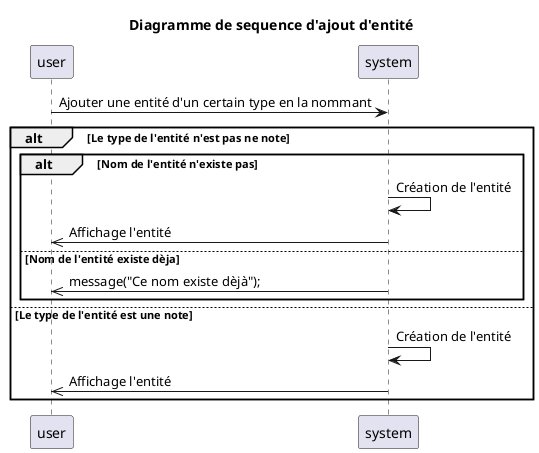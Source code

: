 @startuml
title Diagramme de sequence d'ajout d'entité
	
    user -> system : Ajouter une entité d'un certain type en la nommant
    alt Le type de l'entité n'est pas ne note
        alt Nom de l'entité n'existe pas
            system -> system : Création de l'entité
            system ->> user : Affichage l'entité	
        else Nom de l'entité existe dèja 
            system ->> user :message("Ce nom existe dèjà");
        end
    else Le type de l'entité est une note
        system -> system : Création de l'entité
        system ->> user : Affichage l'entité
    end

@enduml